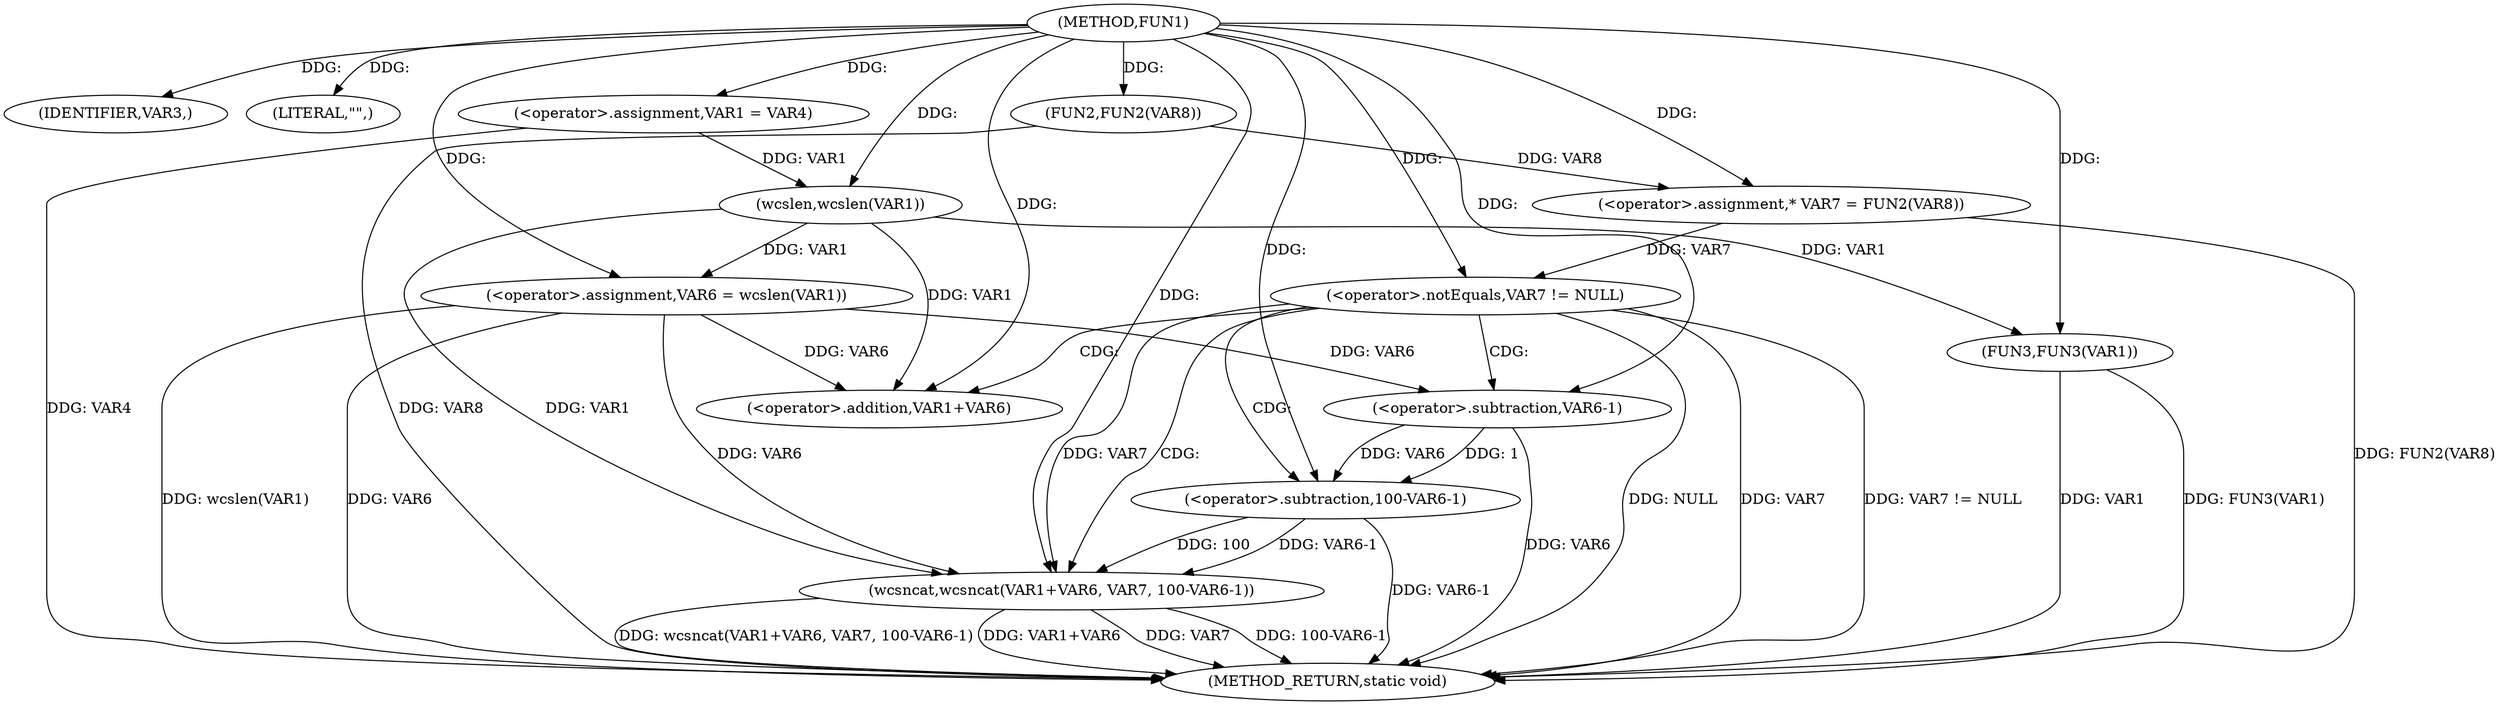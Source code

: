 digraph FUN1 {  
"1000100" [label = "(METHOD,FUN1)" ]
"1000136" [label = "(METHOD_RETURN,static void)" ]
"1000103" [label = "(IDENTIFIER,VAR3,)" ]
"1000104" [label = "(LITERAL,\"\",)" ]
"1000105" [label = "(<operator>.assignment,VAR1 = VAR4)" ]
"1000110" [label = "(<operator>.assignment,VAR6 = wcslen(VAR1))" ]
"1000112" [label = "(wcslen,wcslen(VAR1))" ]
"1000115" [label = "(<operator>.assignment,* VAR7 = FUN2(VAR8))" ]
"1000117" [label = "(FUN2,FUN2(VAR8))" ]
"1000120" [label = "(<operator>.notEquals,VAR7 != NULL)" ]
"1000124" [label = "(wcsncat,wcsncat(VAR1+VAR6, VAR7, 100-VAR6-1))" ]
"1000125" [label = "(<operator>.addition,VAR1+VAR6)" ]
"1000129" [label = "(<operator>.subtraction,100-VAR6-1)" ]
"1000131" [label = "(<operator>.subtraction,VAR6-1)" ]
"1000134" [label = "(FUN3,FUN3(VAR1))" ]
  "1000115" -> "1000136"  [ label = "DDG: FUN2(VAR8)"] 
  "1000124" -> "1000136"  [ label = "DDG: VAR1+VAR6"] 
  "1000105" -> "1000136"  [ label = "DDG: VAR4"] 
  "1000131" -> "1000136"  [ label = "DDG: VAR6"] 
  "1000117" -> "1000136"  [ label = "DDG: VAR8"] 
  "1000110" -> "1000136"  [ label = "DDG: wcslen(VAR1)"] 
  "1000120" -> "1000136"  [ label = "DDG: NULL"] 
  "1000124" -> "1000136"  [ label = "DDG: VAR7"] 
  "1000110" -> "1000136"  [ label = "DDG: VAR6"] 
  "1000124" -> "1000136"  [ label = "DDG: 100-VAR6-1"] 
  "1000134" -> "1000136"  [ label = "DDG: FUN3(VAR1)"] 
  "1000120" -> "1000136"  [ label = "DDG: VAR7"] 
  "1000134" -> "1000136"  [ label = "DDG: VAR1"] 
  "1000120" -> "1000136"  [ label = "DDG: VAR7 != NULL"] 
  "1000129" -> "1000136"  [ label = "DDG: VAR6-1"] 
  "1000124" -> "1000136"  [ label = "DDG: wcsncat(VAR1+VAR6, VAR7, 100-VAR6-1)"] 
  "1000100" -> "1000103"  [ label = "DDG: "] 
  "1000100" -> "1000104"  [ label = "DDG: "] 
  "1000100" -> "1000105"  [ label = "DDG: "] 
  "1000112" -> "1000110"  [ label = "DDG: VAR1"] 
  "1000100" -> "1000110"  [ label = "DDG: "] 
  "1000105" -> "1000112"  [ label = "DDG: VAR1"] 
  "1000100" -> "1000112"  [ label = "DDG: "] 
  "1000117" -> "1000115"  [ label = "DDG: VAR8"] 
  "1000100" -> "1000115"  [ label = "DDG: "] 
  "1000100" -> "1000117"  [ label = "DDG: "] 
  "1000115" -> "1000120"  [ label = "DDG: VAR7"] 
  "1000100" -> "1000120"  [ label = "DDG: "] 
  "1000112" -> "1000124"  [ label = "DDG: VAR1"] 
  "1000100" -> "1000124"  [ label = "DDG: "] 
  "1000110" -> "1000124"  [ label = "DDG: VAR6"] 
  "1000112" -> "1000125"  [ label = "DDG: VAR1"] 
  "1000100" -> "1000125"  [ label = "DDG: "] 
  "1000110" -> "1000125"  [ label = "DDG: VAR6"] 
  "1000120" -> "1000124"  [ label = "DDG: VAR7"] 
  "1000129" -> "1000124"  [ label = "DDG: 100"] 
  "1000129" -> "1000124"  [ label = "DDG: VAR6-1"] 
  "1000100" -> "1000129"  [ label = "DDG: "] 
  "1000131" -> "1000129"  [ label = "DDG: VAR6"] 
  "1000131" -> "1000129"  [ label = "DDG: 1"] 
  "1000100" -> "1000131"  [ label = "DDG: "] 
  "1000110" -> "1000131"  [ label = "DDG: VAR6"] 
  "1000112" -> "1000134"  [ label = "DDG: VAR1"] 
  "1000100" -> "1000134"  [ label = "DDG: "] 
  "1000120" -> "1000129"  [ label = "CDG: "] 
  "1000120" -> "1000124"  [ label = "CDG: "] 
  "1000120" -> "1000125"  [ label = "CDG: "] 
  "1000120" -> "1000131"  [ label = "CDG: "] 
}
